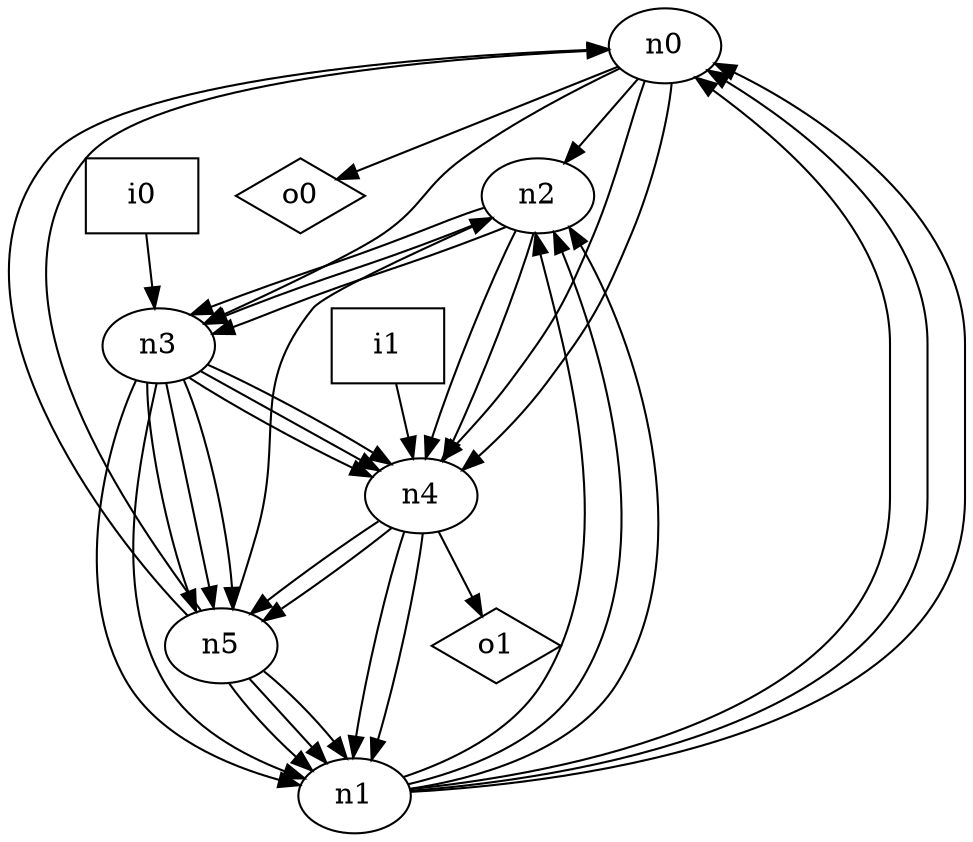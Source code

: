 digraph G {
n0 [label="n0"];
n1 [label="n1"];
n2 [label="n2"];
n3 [label="n3"];
n4 [label="n4"];
n5 [label="n5"];
n6 [label="i0",shape="box"];
n7 [label="i1",shape="box"];
n8 [label="o0",shape="diamond"];
n9 [label="o1",shape="diamond"];
n0 -> n2
n0 -> n3
n0 -> n4
n0 -> n4
n0 -> n8
n1 -> n0
n1 -> n0
n1 -> n0
n1 -> n2
n1 -> n2
n1 -> n2
n2 -> n3
n2 -> n3
n2 -> n3
n2 -> n4
n2 -> n4
n3 -> n1
n3 -> n1
n3 -> n4
n3 -> n4
n3 -> n4
n3 -> n5
n3 -> n5
n3 -> n5
n4 -> n1
n4 -> n1
n4 -> n5
n4 -> n5
n4 -> n9
n5 -> n0
n5 -> n0
n5 -> n1
n5 -> n1
n5 -> n1
n5 -> n2
n6 -> n3
n7 -> n4
}